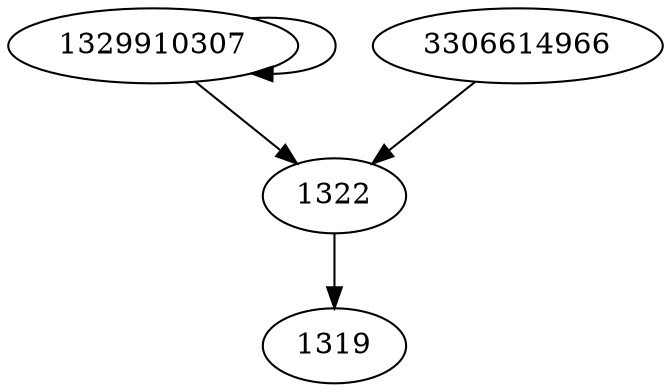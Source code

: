 digraph  {
1322;
1329910307;
3306614966;
1319;
1322 -> 1319;
1329910307 -> 1322;
1329910307 -> 1329910307;
3306614966 -> 1322;
}
